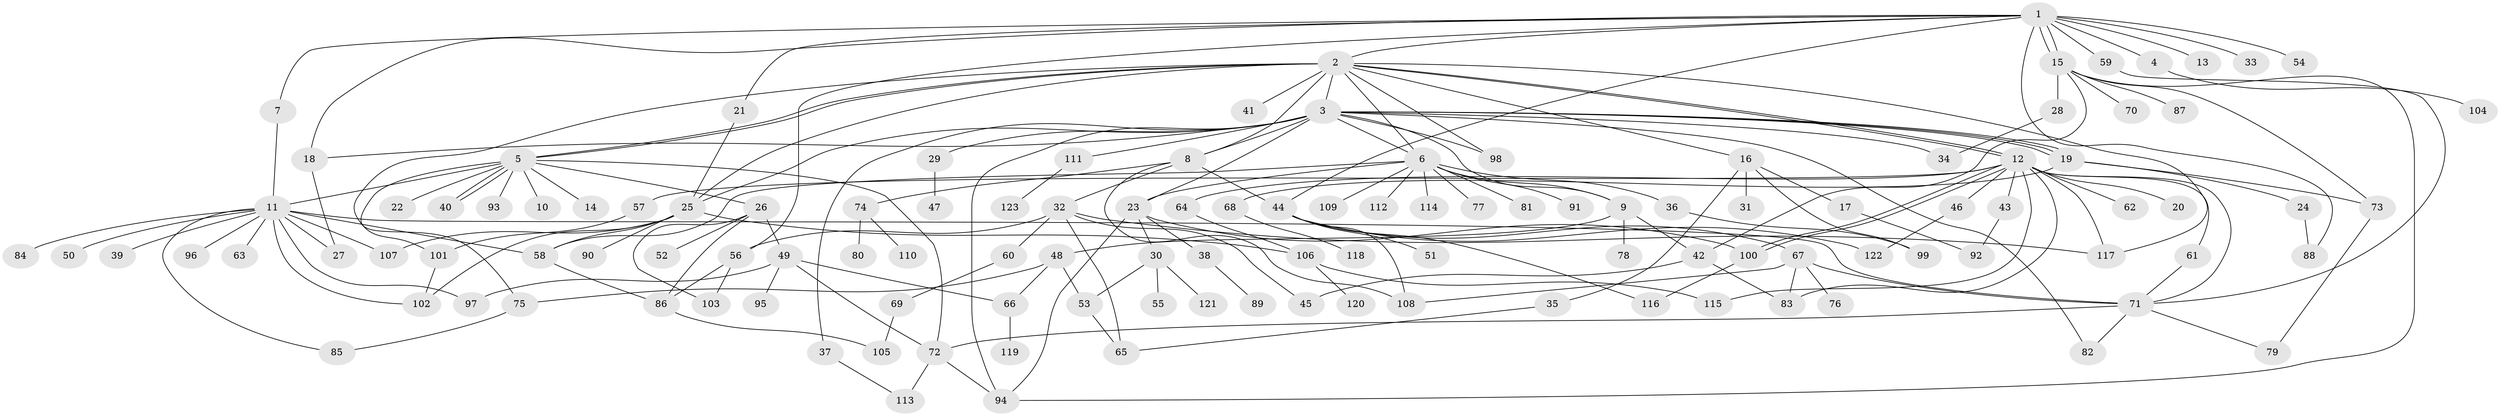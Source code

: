// Generated by graph-tools (version 1.1) at 2025/49/03/09/25 03:49:53]
// undirected, 123 vertices, 188 edges
graph export_dot {
graph [start="1"]
  node [color=gray90,style=filled];
  1;
  2;
  3;
  4;
  5;
  6;
  7;
  8;
  9;
  10;
  11;
  12;
  13;
  14;
  15;
  16;
  17;
  18;
  19;
  20;
  21;
  22;
  23;
  24;
  25;
  26;
  27;
  28;
  29;
  30;
  31;
  32;
  33;
  34;
  35;
  36;
  37;
  38;
  39;
  40;
  41;
  42;
  43;
  44;
  45;
  46;
  47;
  48;
  49;
  50;
  51;
  52;
  53;
  54;
  55;
  56;
  57;
  58;
  59;
  60;
  61;
  62;
  63;
  64;
  65;
  66;
  67;
  68;
  69;
  70;
  71;
  72;
  73;
  74;
  75;
  76;
  77;
  78;
  79;
  80;
  81;
  82;
  83;
  84;
  85;
  86;
  87;
  88;
  89;
  90;
  91;
  92;
  93;
  94;
  95;
  96;
  97;
  98;
  99;
  100;
  101;
  102;
  103;
  104;
  105;
  106;
  107;
  108;
  109;
  110;
  111;
  112;
  113;
  114;
  115;
  116;
  117;
  118;
  119;
  120;
  121;
  122;
  123;
  1 -- 2;
  1 -- 4;
  1 -- 7;
  1 -- 13;
  1 -- 15;
  1 -- 15;
  1 -- 18;
  1 -- 21;
  1 -- 33;
  1 -- 44;
  1 -- 54;
  1 -- 56;
  1 -- 59;
  1 -- 88;
  2 -- 3;
  2 -- 5;
  2 -- 5;
  2 -- 6;
  2 -- 8;
  2 -- 12;
  2 -- 12;
  2 -- 16;
  2 -- 25;
  2 -- 41;
  2 -- 98;
  2 -- 101;
  2 -- 117;
  3 -- 6;
  3 -- 8;
  3 -- 9;
  3 -- 18;
  3 -- 19;
  3 -- 19;
  3 -- 19;
  3 -- 23;
  3 -- 25;
  3 -- 29;
  3 -- 34;
  3 -- 37;
  3 -- 82;
  3 -- 94;
  3 -- 98;
  3 -- 111;
  4 -- 104;
  5 -- 10;
  5 -- 11;
  5 -- 14;
  5 -- 22;
  5 -- 26;
  5 -- 40;
  5 -- 40;
  5 -- 72;
  5 -- 75;
  5 -- 93;
  6 -- 9;
  6 -- 23;
  6 -- 36;
  6 -- 58;
  6 -- 77;
  6 -- 81;
  6 -- 91;
  6 -- 109;
  6 -- 112;
  6 -- 114;
  7 -- 11;
  8 -- 32;
  8 -- 44;
  8 -- 74;
  8 -- 108;
  9 -- 42;
  9 -- 48;
  9 -- 78;
  11 -- 27;
  11 -- 39;
  11 -- 50;
  11 -- 58;
  11 -- 63;
  11 -- 71;
  11 -- 84;
  11 -- 85;
  11 -- 96;
  11 -- 97;
  11 -- 102;
  11 -- 107;
  12 -- 20;
  12 -- 43;
  12 -- 46;
  12 -- 57;
  12 -- 61;
  12 -- 62;
  12 -- 64;
  12 -- 71;
  12 -- 83;
  12 -- 100;
  12 -- 100;
  12 -- 115;
  12 -- 117;
  15 -- 28;
  15 -- 42;
  15 -- 70;
  15 -- 73;
  15 -- 87;
  15 -- 94;
  16 -- 17;
  16 -- 31;
  16 -- 35;
  16 -- 99;
  17 -- 92;
  18 -- 27;
  19 -- 24;
  19 -- 68;
  19 -- 73;
  21 -- 25;
  23 -- 30;
  23 -- 38;
  23 -- 94;
  23 -- 100;
  24 -- 88;
  25 -- 58;
  25 -- 90;
  25 -- 102;
  25 -- 106;
  25 -- 107;
  26 -- 49;
  26 -- 52;
  26 -- 86;
  26 -- 103;
  28 -- 34;
  29 -- 47;
  30 -- 53;
  30 -- 55;
  30 -- 121;
  32 -- 45;
  32 -- 56;
  32 -- 60;
  32 -- 65;
  32 -- 117;
  35 -- 65;
  36 -- 99;
  37 -- 113;
  38 -- 89;
  42 -- 45;
  42 -- 83;
  43 -- 92;
  44 -- 51;
  44 -- 67;
  44 -- 108;
  44 -- 116;
  44 -- 122;
  46 -- 122;
  48 -- 53;
  48 -- 66;
  48 -- 75;
  49 -- 66;
  49 -- 72;
  49 -- 95;
  49 -- 97;
  53 -- 65;
  56 -- 86;
  56 -- 103;
  57 -- 101;
  58 -- 86;
  59 -- 71;
  60 -- 69;
  61 -- 71;
  64 -- 106;
  66 -- 119;
  67 -- 71;
  67 -- 76;
  67 -- 83;
  67 -- 108;
  68 -- 118;
  69 -- 105;
  71 -- 72;
  71 -- 79;
  71 -- 82;
  72 -- 94;
  72 -- 113;
  73 -- 79;
  74 -- 80;
  74 -- 110;
  75 -- 85;
  86 -- 105;
  100 -- 116;
  101 -- 102;
  106 -- 115;
  106 -- 120;
  111 -- 123;
}
